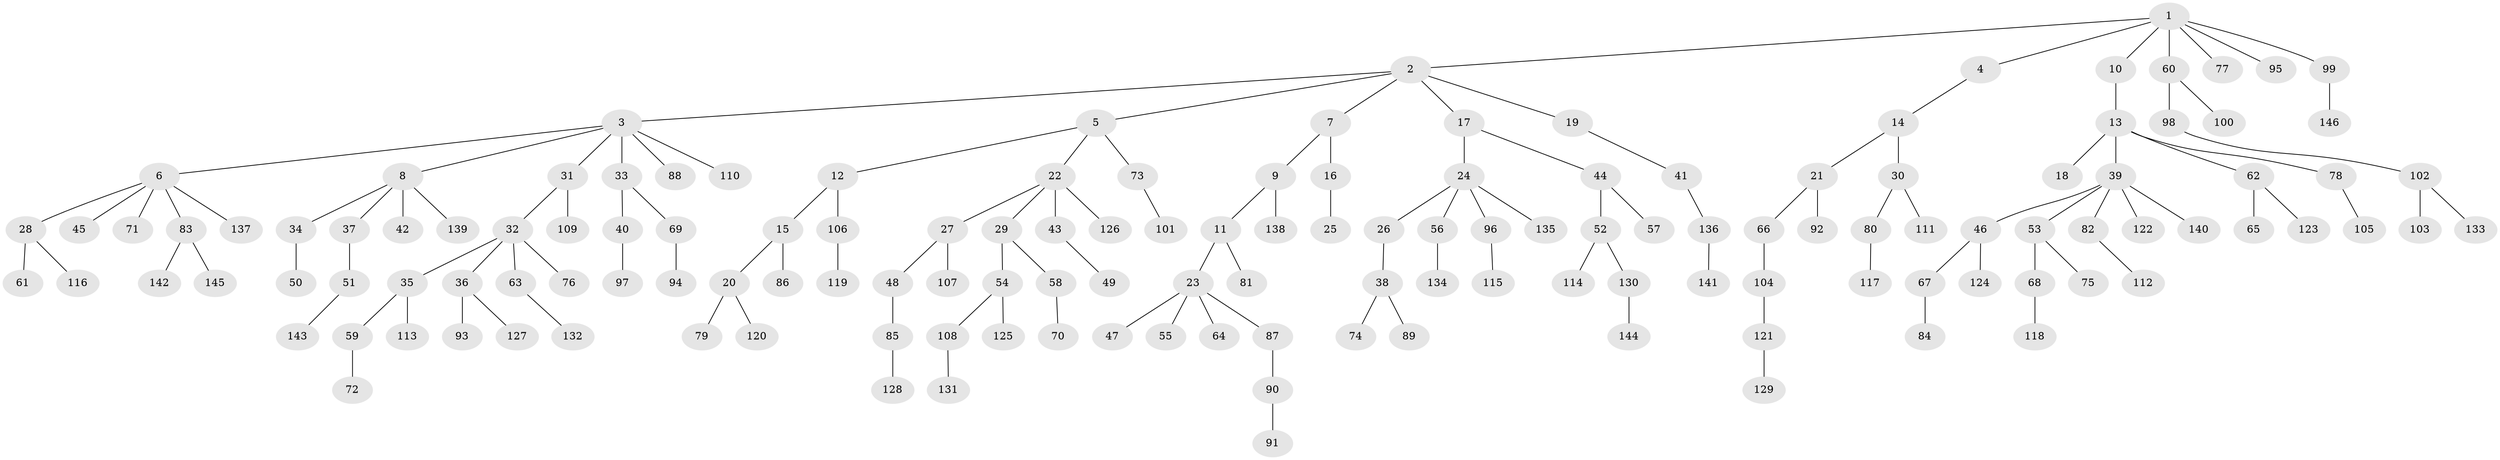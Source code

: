 // coarse degree distribution, {7: 0.03389830508474576, 3: 0.13559322033898305, 1: 0.5423728813559322, 4: 0.05084745762711865, 2: 0.2033898305084746, 5: 0.03389830508474576}
// Generated by graph-tools (version 1.1) at 2025/37/03/04/25 23:37:29]
// undirected, 146 vertices, 145 edges
graph export_dot {
  node [color=gray90,style=filled];
  1;
  2;
  3;
  4;
  5;
  6;
  7;
  8;
  9;
  10;
  11;
  12;
  13;
  14;
  15;
  16;
  17;
  18;
  19;
  20;
  21;
  22;
  23;
  24;
  25;
  26;
  27;
  28;
  29;
  30;
  31;
  32;
  33;
  34;
  35;
  36;
  37;
  38;
  39;
  40;
  41;
  42;
  43;
  44;
  45;
  46;
  47;
  48;
  49;
  50;
  51;
  52;
  53;
  54;
  55;
  56;
  57;
  58;
  59;
  60;
  61;
  62;
  63;
  64;
  65;
  66;
  67;
  68;
  69;
  70;
  71;
  72;
  73;
  74;
  75;
  76;
  77;
  78;
  79;
  80;
  81;
  82;
  83;
  84;
  85;
  86;
  87;
  88;
  89;
  90;
  91;
  92;
  93;
  94;
  95;
  96;
  97;
  98;
  99;
  100;
  101;
  102;
  103;
  104;
  105;
  106;
  107;
  108;
  109;
  110;
  111;
  112;
  113;
  114;
  115;
  116;
  117;
  118;
  119;
  120;
  121;
  122;
  123;
  124;
  125;
  126;
  127;
  128;
  129;
  130;
  131;
  132;
  133;
  134;
  135;
  136;
  137;
  138;
  139;
  140;
  141;
  142;
  143;
  144;
  145;
  146;
  1 -- 2;
  1 -- 4;
  1 -- 10;
  1 -- 60;
  1 -- 77;
  1 -- 95;
  1 -- 99;
  2 -- 3;
  2 -- 5;
  2 -- 7;
  2 -- 17;
  2 -- 19;
  3 -- 6;
  3 -- 8;
  3 -- 31;
  3 -- 33;
  3 -- 88;
  3 -- 110;
  4 -- 14;
  5 -- 12;
  5 -- 22;
  5 -- 73;
  6 -- 28;
  6 -- 45;
  6 -- 71;
  6 -- 83;
  6 -- 137;
  7 -- 9;
  7 -- 16;
  8 -- 34;
  8 -- 37;
  8 -- 42;
  8 -- 139;
  9 -- 11;
  9 -- 138;
  10 -- 13;
  11 -- 23;
  11 -- 81;
  12 -- 15;
  12 -- 106;
  13 -- 18;
  13 -- 39;
  13 -- 62;
  13 -- 78;
  14 -- 21;
  14 -- 30;
  15 -- 20;
  15 -- 86;
  16 -- 25;
  17 -- 24;
  17 -- 44;
  19 -- 41;
  20 -- 79;
  20 -- 120;
  21 -- 66;
  21 -- 92;
  22 -- 27;
  22 -- 29;
  22 -- 43;
  22 -- 126;
  23 -- 47;
  23 -- 55;
  23 -- 64;
  23 -- 87;
  24 -- 26;
  24 -- 56;
  24 -- 96;
  24 -- 135;
  26 -- 38;
  27 -- 48;
  27 -- 107;
  28 -- 61;
  28 -- 116;
  29 -- 54;
  29 -- 58;
  30 -- 80;
  30 -- 111;
  31 -- 32;
  31 -- 109;
  32 -- 35;
  32 -- 36;
  32 -- 63;
  32 -- 76;
  33 -- 40;
  33 -- 69;
  34 -- 50;
  35 -- 59;
  35 -- 113;
  36 -- 93;
  36 -- 127;
  37 -- 51;
  38 -- 74;
  38 -- 89;
  39 -- 46;
  39 -- 53;
  39 -- 82;
  39 -- 122;
  39 -- 140;
  40 -- 97;
  41 -- 136;
  43 -- 49;
  44 -- 52;
  44 -- 57;
  46 -- 67;
  46 -- 124;
  48 -- 85;
  51 -- 143;
  52 -- 114;
  52 -- 130;
  53 -- 68;
  53 -- 75;
  54 -- 108;
  54 -- 125;
  56 -- 134;
  58 -- 70;
  59 -- 72;
  60 -- 98;
  60 -- 100;
  62 -- 65;
  62 -- 123;
  63 -- 132;
  66 -- 104;
  67 -- 84;
  68 -- 118;
  69 -- 94;
  73 -- 101;
  78 -- 105;
  80 -- 117;
  82 -- 112;
  83 -- 142;
  83 -- 145;
  85 -- 128;
  87 -- 90;
  90 -- 91;
  96 -- 115;
  98 -- 102;
  99 -- 146;
  102 -- 103;
  102 -- 133;
  104 -- 121;
  106 -- 119;
  108 -- 131;
  121 -- 129;
  130 -- 144;
  136 -- 141;
}
